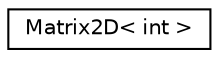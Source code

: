 digraph "Graphical Class Hierarchy"
{
  edge [fontname="Helvetica",fontsize="10",labelfontname="Helvetica",labelfontsize="10"];
  node [fontname="Helvetica",fontsize="10",shape=record];
  rankdir="LR";
  Node0 [label="Matrix2D\< int \>",height=0.2,width=0.4,color="black", fillcolor="white", style="filled",URL="$classMatrix2D.html"];
}
